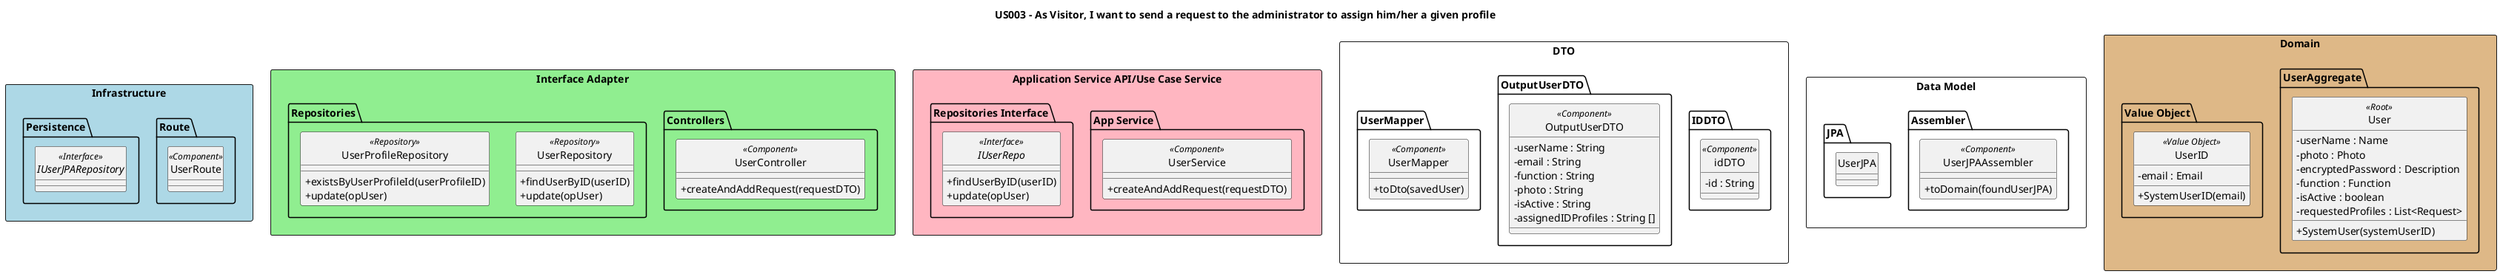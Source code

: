 @startuml
'https://plantuml.com/class-diagram

hide circle
skinparam classAttributeIconSize 0

title US003 - As Visitor, I want to send a request to the administrator to assign him/her a given profile

skinparam classAttributeIconSize 0

'''''''''''''''''''''''''''''''
package "Infrastructure" <<Rectangle>> #lightblue  {
package "Route"{
    class "UserRoute" as route << Component >>
    }

package "Persistence" {
    interface "IUserJPARepository" as iUserRepositoryJPA << Interface >>
    }
}
'''''''''''''''''''''''''''''''
package "Interface Adapter" <<Rectangle>> #lightgreen {

  package "Controllers" <<Folder>>{
    class "UserController" as ctrl << Component >> {
    +createAndAddRequest(requestDTO)
    }
  }
  package "Repositories" <<Folder>>{
    class "UserRepository" as UserRepo << Repository >> {
    + findUserByID(userID)
    + update(opUser)
    }
  }
  package "Repositories" <<Folder>>{
    class "UserProfileRepository" as UserProfileRepo << Repository >> {
    + existsByUserProfileId(userProfileID)
    + update(opUser)
    }
  }
}

package "Application Service API/Use Case Service" <<Rectangle>> #lightpink{
  package "App Service" <<Folder>>{
    class "UserService" as service << Component >> {
    +createAndAddRequest(requestDTO)
    }
  }
  package "Repositories Interface" <<Folder>>{
    interface "IUserRepo" as iUserRepo << Interface >>{
    + findUserByID(userID)
    + update(opUser)
    }
  }
}
'''''''''''''''''''''''''''''''
package "DTO" <<Rectangle>> {
  package "IDDTO" <<Folder>>{
    class "idDTO" as idDto << Component >> {
    - id : String
    }
  }

  package "OutputUserDTO" <<Folder>>{
    class "OutputUserDTO" as outDto << Component >> {
    - userName : String
    - email : String
    - function : String
    - photo : String
    - isActive : String
    - assignedIDProfiles : String []
    }
  }

  package "UserMapper" <<Folder>>{
    class "UserMapper" as mapper << Component >> {
    + toDto(savedUser)
    }
  }
}

package "Data Model" <<Rectangle>>{
package "Assembler" as generalAssember {
    class "UserJPAAssembler" as assembler <<Component>>{
    +toDomain(foundUserJPA)
    }
    }
package "JPA" as generalJPA {
    class "UserJPA" as jpa {
    }
    }
}
'''''''''''''''''''''''''''''''
package "Domain" <<Rectangle>> #burlywood{
  package "UserAggregate" as SUAggregate <<Folder>>{
    class "User" as user << Root >> {
    - userName : Name
    - photo : Photo
    - encryptedPassword : Description
    - function : Function
    - isActive : boolean
    - requestedProfiles : List<Request>
    + SystemUser(systemUserID)
    }
  }

  package "Value Object" as valueObject <<Folder>>{
    class "UserID" as SUID << Value Object >> {
    -email : Email
    +SystemUserID(email)
    }

}

@enduml